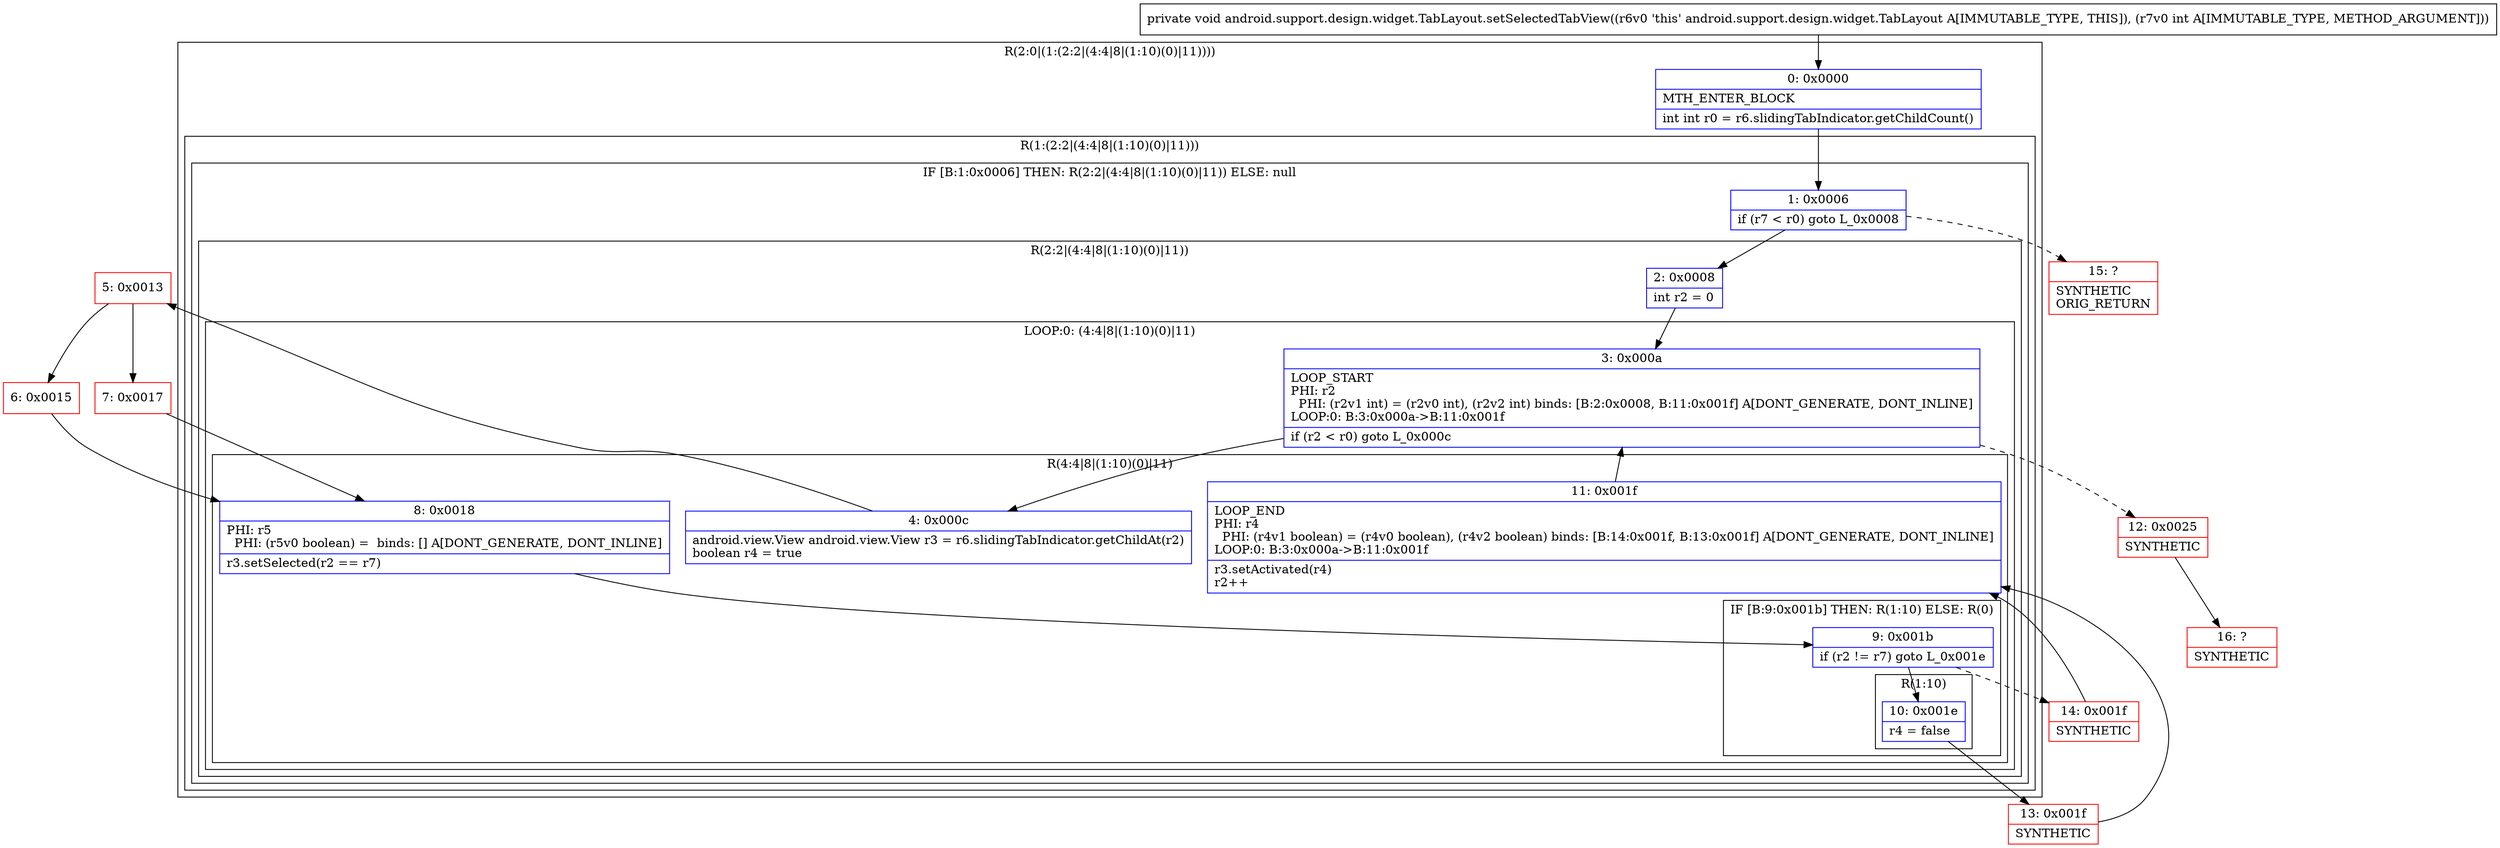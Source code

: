 digraph "CFG forandroid.support.design.widget.TabLayout.setSelectedTabView(I)V" {
subgraph cluster_Region_9495349 {
label = "R(2:0|(1:(2:2|(4:4|8|(1:10)(0)|11))))";
node [shape=record,color=blue];
Node_0 [shape=record,label="{0\:\ 0x0000|MTH_ENTER_BLOCK\l|int int r0 = r6.slidingTabIndicator.getChildCount()\l}"];
subgraph cluster_Region_1216743294 {
label = "R(1:(2:2|(4:4|8|(1:10)(0)|11)))";
node [shape=record,color=blue];
subgraph cluster_IfRegion_1437509594 {
label = "IF [B:1:0x0006] THEN: R(2:2|(4:4|8|(1:10)(0)|11)) ELSE: null";
node [shape=record,color=blue];
Node_1 [shape=record,label="{1\:\ 0x0006|if (r7 \< r0) goto L_0x0008\l}"];
subgraph cluster_Region_63632291 {
label = "R(2:2|(4:4|8|(1:10)(0)|11))";
node [shape=record,color=blue];
Node_2 [shape=record,label="{2\:\ 0x0008|int r2 = 0\l}"];
subgraph cluster_LoopRegion_2005997008 {
label = "LOOP:0: (4:4|8|(1:10)(0)|11)";
node [shape=record,color=blue];
Node_3 [shape=record,label="{3\:\ 0x000a|LOOP_START\lPHI: r2 \l  PHI: (r2v1 int) = (r2v0 int), (r2v2 int) binds: [B:2:0x0008, B:11:0x001f] A[DONT_GENERATE, DONT_INLINE]\lLOOP:0: B:3:0x000a\-\>B:11:0x001f\l|if (r2 \< r0) goto L_0x000c\l}"];
subgraph cluster_Region_79962532 {
label = "R(4:4|8|(1:10)(0)|11)";
node [shape=record,color=blue];
Node_4 [shape=record,label="{4\:\ 0x000c|android.view.View android.view.View r3 = r6.slidingTabIndicator.getChildAt(r2)\lboolean r4 = true\l}"];
Node_8 [shape=record,label="{8\:\ 0x0018|PHI: r5 \l  PHI: (r5v0 boolean) =  binds: [] A[DONT_GENERATE, DONT_INLINE]\l|r3.setSelected(r2 == r7)\l}"];
subgraph cluster_IfRegion_611632785 {
label = "IF [B:9:0x001b] THEN: R(1:10) ELSE: R(0)";
node [shape=record,color=blue];
Node_9 [shape=record,label="{9\:\ 0x001b|if (r2 != r7) goto L_0x001e\l}"];
subgraph cluster_Region_1538549850 {
label = "R(1:10)";
node [shape=record,color=blue];
Node_10 [shape=record,label="{10\:\ 0x001e|r4 = false\l}"];
}
subgraph cluster_Region_551504407 {
label = "R(0)";
node [shape=record,color=blue];
}
}
Node_11 [shape=record,label="{11\:\ 0x001f|LOOP_END\lPHI: r4 \l  PHI: (r4v1 boolean) = (r4v0 boolean), (r4v2 boolean) binds: [B:14:0x001f, B:13:0x001f] A[DONT_GENERATE, DONT_INLINE]\lLOOP:0: B:3:0x000a\-\>B:11:0x001f\l|r3.setActivated(r4)\lr2++\l}"];
}
}
}
}
}
}
Node_5 [shape=record,color=red,label="{5\:\ 0x0013}"];
Node_6 [shape=record,color=red,label="{6\:\ 0x0015}"];
Node_7 [shape=record,color=red,label="{7\:\ 0x0017}"];
Node_12 [shape=record,color=red,label="{12\:\ 0x0025|SYNTHETIC\l}"];
Node_13 [shape=record,color=red,label="{13\:\ 0x001f|SYNTHETIC\l}"];
Node_14 [shape=record,color=red,label="{14\:\ 0x001f|SYNTHETIC\l}"];
Node_15 [shape=record,color=red,label="{15\:\ ?|SYNTHETIC\lORIG_RETURN\l}"];
Node_16 [shape=record,color=red,label="{16\:\ ?|SYNTHETIC\l}"];
MethodNode[shape=record,label="{private void android.support.design.widget.TabLayout.setSelectedTabView((r6v0 'this' android.support.design.widget.TabLayout A[IMMUTABLE_TYPE, THIS]), (r7v0 int A[IMMUTABLE_TYPE, METHOD_ARGUMENT])) }"];
MethodNode -> Node_0;
Node_0 -> Node_1;
Node_1 -> Node_2;
Node_1 -> Node_15[style=dashed];
Node_2 -> Node_3;
Node_3 -> Node_4;
Node_3 -> Node_12[style=dashed];
Node_4 -> Node_5;
Node_8 -> Node_9;
Node_9 -> Node_10;
Node_9 -> Node_14[style=dashed];
Node_10 -> Node_13;
Node_11 -> Node_3;
Node_5 -> Node_6;
Node_5 -> Node_7;
Node_6 -> Node_8;
Node_7 -> Node_8;
Node_12 -> Node_16;
Node_13 -> Node_11;
Node_14 -> Node_11;
}

